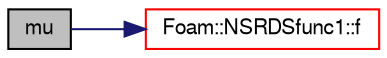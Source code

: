 digraph "mu"
{
  bgcolor="transparent";
  edge [fontname="FreeSans",fontsize="10",labelfontname="FreeSans",labelfontsize="10"];
  node [fontname="FreeSans",fontsize="10",shape=record];
  rankdir="LR";
  Node102 [label="mu",height=0.2,width=0.4,color="black", fillcolor="grey75", style="filled", fontcolor="black"];
  Node102 -> Node103 [color="midnightblue",fontsize="10",style="solid",fontname="FreeSans"];
  Node103 [label="Foam::NSRDSfunc1::f",height=0.2,width=0.4,color="red",URL="$a30414.html#a44a3c8c9472a1fd8054ed8f5fd36e77a",tooltip="Evaluate the function and return the result. "];
}
